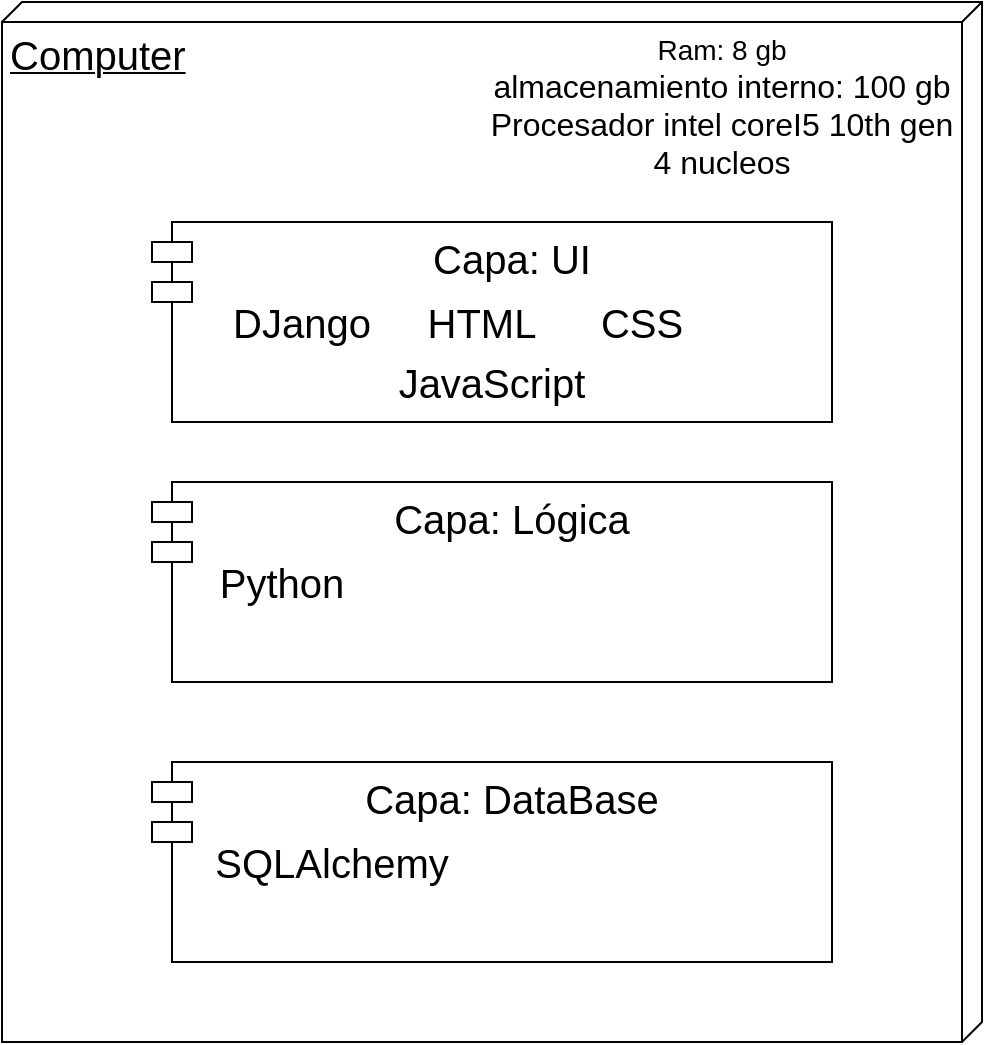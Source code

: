 <mxfile version="24.2.1" type="device">
  <diagram name="Página-1" id="_k9_zh3n2-COt1yfuk4S">
    <mxGraphModel dx="1120" dy="426" grid="1" gridSize="10" guides="1" tooltips="1" connect="1" arrows="1" fold="1" page="1" pageScale="1" pageWidth="827" pageHeight="1169" math="0" shadow="0">
      <root>
        <mxCell id="0" />
        <mxCell id="1" parent="0" />
        <mxCell id="csUHgkJwPKJQX_T5DCJg-1" value="&lt;font style=&quot;font-size: 20px;&quot;&gt;Computer&lt;/font&gt;" style="verticalAlign=top;align=left;spacingTop=8;spacingLeft=2;spacingRight=12;shape=cube;size=10;direction=south;fontStyle=4;html=1;whiteSpace=wrap;" parent="1" vertex="1">
          <mxGeometry x="150" y="40" width="490" height="520" as="geometry" />
        </mxCell>
        <mxCell id="csUHgkJwPKJQX_T5DCJg-3" value="&lt;font style=&quot;font-size: 14px;&quot;&gt;Ram: 8 gb&lt;/font&gt;&lt;div&gt;&lt;font size=&quot;3&quot;&gt;almacenamiento interno: 100 gb&lt;/font&gt;&lt;/div&gt;&lt;div&gt;&lt;font size=&quot;3&quot;&gt;Procesador intel coreI5 10th gen 4 nucleos&lt;/font&gt;&lt;/div&gt;&lt;div&gt;&lt;br&gt;&lt;/div&gt;" style="text;html=1;align=center;verticalAlign=middle;whiteSpace=wrap;rounded=0;" parent="1" vertex="1">
          <mxGeometry x="390" y="70" width="240" height="60" as="geometry" />
        </mxCell>
        <mxCell id="csUHgkJwPKJQX_T5DCJg-5" value="&lt;font style=&quot;font-size: 20px;&quot;&gt;Capa: UI&lt;/font&gt;" style="shape=module;align=left;spacingLeft=20;align=center;verticalAlign=top;whiteSpace=wrap;html=1;" parent="1" vertex="1">
          <mxGeometry x="225" y="150" width="340" height="100" as="geometry" />
        </mxCell>
        <mxCell id="csUHgkJwPKJQX_T5DCJg-6" value="&lt;font style=&quot;font-size: 20px;&quot;&gt;Capa: Lógica&lt;/font&gt;" style="shape=module;align=left;spacingLeft=20;align=center;verticalAlign=top;whiteSpace=wrap;html=1;" parent="1" vertex="1">
          <mxGeometry x="225" y="280" width="340" height="100" as="geometry" />
        </mxCell>
        <mxCell id="csUHgkJwPKJQX_T5DCJg-7" value="&lt;font style=&quot;font-size: 20px;&quot;&gt;Capa: DataBase&lt;/font&gt;" style="shape=module;align=left;spacingLeft=20;align=center;verticalAlign=top;whiteSpace=wrap;html=1;" parent="1" vertex="1">
          <mxGeometry x="225" y="420" width="340" height="100" as="geometry" />
        </mxCell>
        <mxCell id="csUHgkJwPKJQX_T5DCJg-8" value="&lt;font style=&quot;font-size: 20px;&quot;&gt;SQLAlchemy&lt;/font&gt;" style="text;html=1;align=center;verticalAlign=middle;whiteSpace=wrap;rounded=0;" parent="1" vertex="1">
          <mxGeometry x="260" y="455" width="110" height="30" as="geometry" />
        </mxCell>
        <mxCell id="csUHgkJwPKJQX_T5DCJg-9" value="&lt;font style=&quot;font-size: 20px;&quot;&gt;DJango&lt;/font&gt;" style="text;html=1;align=center;verticalAlign=middle;whiteSpace=wrap;rounded=0;" parent="1" vertex="1">
          <mxGeometry x="270" y="185" width="60" height="30" as="geometry" />
        </mxCell>
        <mxCell id="hQa_t-ok4FF2iXbH8VfF-1" value="&lt;font style=&quot;font-size: 20px;&quot;&gt;Python&lt;/font&gt;" style="text;html=1;align=center;verticalAlign=middle;whiteSpace=wrap;rounded=0;" vertex="1" parent="1">
          <mxGeometry x="260" y="315" width="60" height="30" as="geometry" />
        </mxCell>
        <mxCell id="hQa_t-ok4FF2iXbH8VfF-4" value="&lt;font style=&quot;font-size: 20px;&quot;&gt;HTML&lt;/font&gt;" style="text;html=1;align=center;verticalAlign=middle;whiteSpace=wrap;rounded=0;" vertex="1" parent="1">
          <mxGeometry x="360" y="185" width="60" height="30" as="geometry" />
        </mxCell>
        <mxCell id="hQa_t-ok4FF2iXbH8VfF-7" value="&lt;font style=&quot;font-size: 20px;&quot;&gt;CSS&lt;/font&gt;" style="text;html=1;align=center;verticalAlign=middle;whiteSpace=wrap;rounded=0;" vertex="1" parent="1">
          <mxGeometry x="440" y="185" width="60" height="30" as="geometry" />
        </mxCell>
        <mxCell id="hQa_t-ok4FF2iXbH8VfF-8" value="&lt;font style=&quot;font-size: 20px;&quot;&gt;JavaScript&lt;/font&gt;" style="text;html=1;align=center;verticalAlign=middle;whiteSpace=wrap;rounded=0;" vertex="1" parent="1">
          <mxGeometry x="365" y="215" width="60" height="30" as="geometry" />
        </mxCell>
      </root>
    </mxGraphModel>
  </diagram>
</mxfile>
